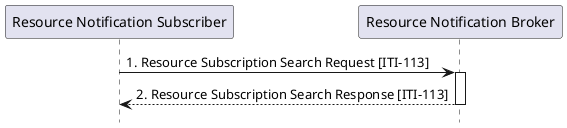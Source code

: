 @startuml
hide footbox
participant "Resource Notification Subscriber" as  Subscriber
participant "Resource Notification Broker" as  Broker



Subscriber -> Broker : 1. Resource Subscription Search Request [ITI-113]
activate Broker
Broker --> Subscriber : 2. Resource Subscription Search Response [ITI-113]

deactivate Broker

@enduml
